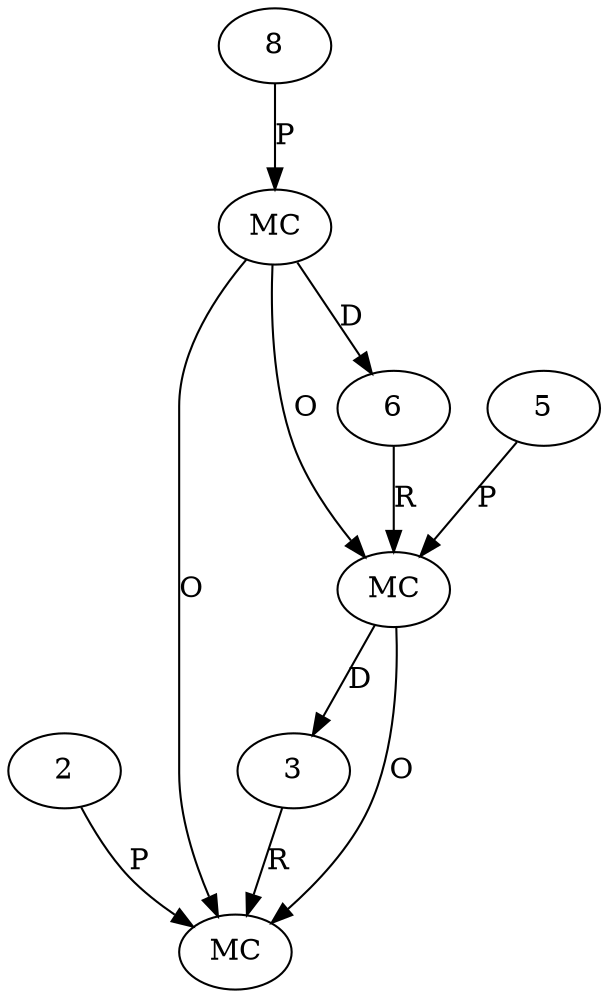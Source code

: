 digraph "AUG" {

  1 [ label="MC" s="withZone()" t="DateTimeFormatter" l="950" ];
  2 [ t="DateTimeZone" n="TestDateTimeFormat.UTC" ];
  3 [ t="DateTimeFormatter" n="f" ];
  4 [ label="MC" s="withLocale()" t="DateTimeFormatter" l="950" ];
  5 [ t="Locale" v="null" n="Locale.KOREAN" ];
  6 [ t="DateTimeFormatter" n="dummy_" ];
  7 [ label="MC" s="forPattern()" t="DateTimeFormat" l="950" ];
  8 [ t="String" v="YY" ];
  4 -> 1 [ label="O" ];
  2 -> 1 [ label="P" ];
  3 -> 1 [ label="R" ];
  7 -> 1 [ label="O" ];
  4 -> 3 [ label="D" ];
  7 -> 4 [ label="O" ];
  5 -> 4 [ label="P" ];
  6 -> 4 [ label="R" ];
  7 -> 6 [ label="D" ];
  8 -> 7 [ label="P" ];
}
